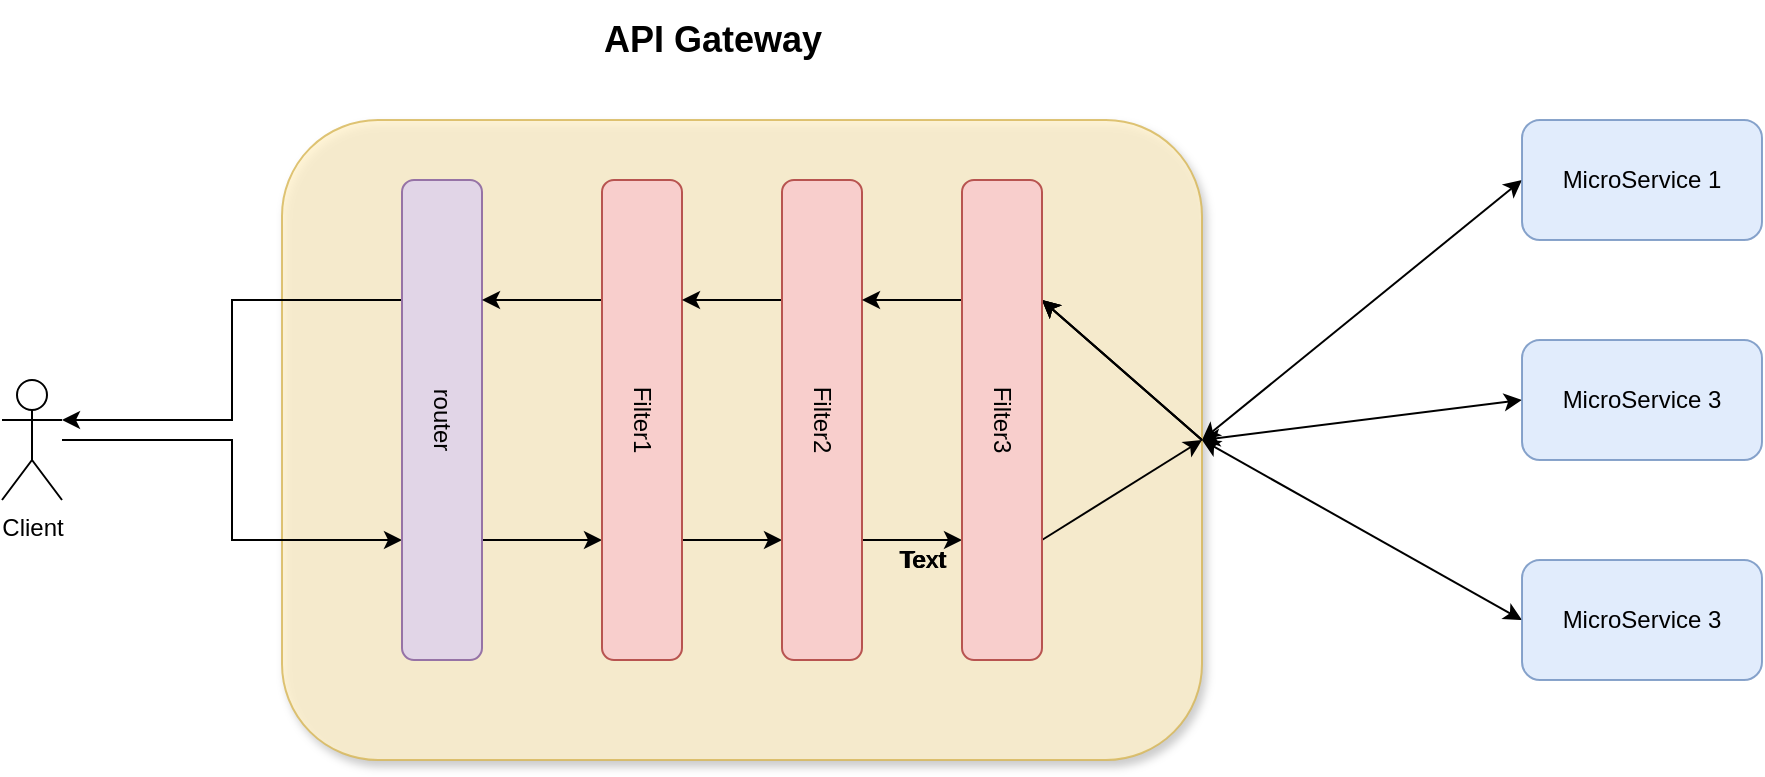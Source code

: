 <mxfile version="20.2.7" type="github">
  <diagram name="Page-1" id="10a91c8b-09ff-31b1-d368-03940ed4cc9e">
    <mxGraphModel dx="1274" dy="816" grid="1" gridSize="10" guides="1" tooltips="1" connect="1" arrows="1" fold="1" page="1" pageScale="1" pageWidth="1100" pageHeight="850" background="none" math="0" shadow="0">
      <root>
        <mxCell id="0" />
        <mxCell id="1" parent="0" />
        <mxCell id="_zNqvQvRkEGEund6vSN4-35" style="edgeStyle=none;rounded=0;orthogonalLoop=1;jettySize=auto;html=1;exitX=1;exitY=0.5;exitDx=0;exitDy=0;entryX=0;entryY=0.5;entryDx=0;entryDy=0;startArrow=classic;startFill=1;" edge="1" parent="1" source="62893188c0fa7362-1" target="_zNqvQvRkEGEund6vSN4-32">
          <mxGeometry relative="1" as="geometry" />
        </mxCell>
        <mxCell id="62893188c0fa7362-1" value="" style="whiteSpace=wrap;html=1;rounded=1;shadow=1;labelBackgroundColor=none;strokeWidth=1;fontFamily=Verdana;fontSize=12;align=center;fillColor=#fff2cc;strokeColor=#d6b656;opacity=80;" parent="1" vertex="1">
          <mxGeometry x="270" y="170" width="460" height="320" as="geometry" />
        </mxCell>
        <mxCell id="_zNqvQvRkEGEund6vSN4-25" style="edgeStyle=none;rounded=0;orthogonalLoop=1;jettySize=auto;html=1;exitX=1;exitY=0.5;exitDx=0;exitDy=0;entryX=0.25;entryY=0;entryDx=0;entryDy=0;" edge="1" parent="1" source="62893188c0fa7362-1" target="_zNqvQvRkEGEund6vSN4-10">
          <mxGeometry relative="1" as="geometry" />
        </mxCell>
        <mxCell id="_zNqvQvRkEGEund6vSN4-30" style="edgeStyle=none;rounded=0;orthogonalLoop=1;jettySize=auto;html=1;exitX=1;exitY=0.5;exitDx=0;exitDy=0;entryX=0.25;entryY=0;entryDx=0;entryDy=0;" edge="1" parent="1" source="62893188c0fa7362-1" target="_zNqvQvRkEGEund6vSN4-10">
          <mxGeometry relative="1" as="geometry" />
        </mxCell>
        <mxCell id="_zNqvQvRkEGEund6vSN4-31" style="edgeStyle=none;rounded=0;orthogonalLoop=1;jettySize=auto;html=1;exitX=1;exitY=0.5;exitDx=0;exitDy=0;entryX=0.25;entryY=0;entryDx=0;entryDy=0;" edge="1" parent="1" source="62893188c0fa7362-1" target="_zNqvQvRkEGEund6vSN4-10">
          <mxGeometry relative="1" as="geometry" />
        </mxCell>
        <mxCell id="_zNqvQvRkEGEund6vSN4-18" style="edgeStyle=orthogonalEdgeStyle;rounded=0;orthogonalLoop=1;jettySize=auto;html=1;entryX=0.75;entryY=1;entryDx=0;entryDy=0;" edge="1" parent="1" source="_zNqvQvRkEGEund6vSN4-1" target="_zNqvQvRkEGEund6vSN4-7">
          <mxGeometry relative="1" as="geometry" />
        </mxCell>
        <mxCell id="_zNqvQvRkEGEund6vSN4-1" value="Client" style="shape=umlActor;verticalLabelPosition=bottom;verticalAlign=top;html=1;outlineConnect=0;" vertex="1" parent="1">
          <mxGeometry x="130" y="300" width="30" height="60" as="geometry" />
        </mxCell>
        <mxCell id="_zNqvQvRkEGEund6vSN4-17" style="edgeStyle=orthogonalEdgeStyle;rounded=0;orthogonalLoop=1;jettySize=auto;html=1;exitX=0.25;exitY=1;exitDx=0;exitDy=0;entryX=1;entryY=0.333;entryDx=0;entryDy=0;entryPerimeter=0;" edge="1" parent="1" source="_zNqvQvRkEGEund6vSN4-7" target="_zNqvQvRkEGEund6vSN4-1">
          <mxGeometry relative="1" as="geometry" />
        </mxCell>
        <mxCell id="_zNqvQvRkEGEund6vSN4-19" style="edgeStyle=orthogonalEdgeStyle;rounded=0;orthogonalLoop=1;jettySize=auto;html=1;exitX=0.75;exitY=0;exitDx=0;exitDy=0;entryX=0.75;entryY=1;entryDx=0;entryDy=0;" edge="1" parent="1" source="_zNqvQvRkEGEund6vSN4-7" target="_zNqvQvRkEGEund6vSN4-8">
          <mxGeometry relative="1" as="geometry" />
        </mxCell>
        <mxCell id="_zNqvQvRkEGEund6vSN4-7" value="router" style="rounded=1;whiteSpace=wrap;html=1;rotation=90;fillColor=#e1d5e7;strokeColor=#9673a6;" vertex="1" parent="1">
          <mxGeometry x="230" y="300" width="240" height="40" as="geometry" />
        </mxCell>
        <mxCell id="_zNqvQvRkEGEund6vSN4-13" style="edgeStyle=orthogonalEdgeStyle;rounded=0;orthogonalLoop=1;jettySize=auto;html=1;exitX=0.25;exitY=1;exitDx=0;exitDy=0;entryX=0.25;entryY=0;entryDx=0;entryDy=0;" edge="1" parent="1" source="_zNqvQvRkEGEund6vSN4-8" target="_zNqvQvRkEGEund6vSN4-7">
          <mxGeometry relative="1" as="geometry" />
        </mxCell>
        <mxCell id="_zNqvQvRkEGEund6vSN4-20" style="edgeStyle=orthogonalEdgeStyle;rounded=0;orthogonalLoop=1;jettySize=auto;html=1;exitX=0.75;exitY=0;exitDx=0;exitDy=0;entryX=0.75;entryY=1;entryDx=0;entryDy=0;" edge="1" parent="1" source="_zNqvQvRkEGEund6vSN4-8" target="_zNqvQvRkEGEund6vSN4-9">
          <mxGeometry relative="1" as="geometry" />
        </mxCell>
        <mxCell id="_zNqvQvRkEGEund6vSN4-8" value="Filter1" style="rounded=1;whiteSpace=wrap;html=1;rotation=90;fillColor=#f8cecc;strokeColor=#b85450;" vertex="1" parent="1">
          <mxGeometry x="330" y="300" width="240" height="40" as="geometry" />
        </mxCell>
        <mxCell id="_zNqvQvRkEGEund6vSN4-12" style="edgeStyle=orthogonalEdgeStyle;rounded=0;orthogonalLoop=1;jettySize=auto;html=1;exitX=0.25;exitY=1;exitDx=0;exitDy=0;entryX=0.25;entryY=0;entryDx=0;entryDy=0;" edge="1" parent="1" source="_zNqvQvRkEGEund6vSN4-9" target="_zNqvQvRkEGEund6vSN4-8">
          <mxGeometry relative="1" as="geometry" />
        </mxCell>
        <mxCell id="_zNqvQvRkEGEund6vSN4-21" style="edgeStyle=orthogonalEdgeStyle;rounded=0;orthogonalLoop=1;jettySize=auto;html=1;exitX=0.75;exitY=0;exitDx=0;exitDy=0;entryX=0.75;entryY=1;entryDx=0;entryDy=0;" edge="1" parent="1" source="_zNqvQvRkEGEund6vSN4-9" target="_zNqvQvRkEGEund6vSN4-10">
          <mxGeometry relative="1" as="geometry" />
        </mxCell>
        <mxCell id="_zNqvQvRkEGEund6vSN4-9" value="Filter2" style="rounded=1;whiteSpace=wrap;html=1;rotation=90;fillColor=#f8cecc;strokeColor=#b85450;" vertex="1" parent="1">
          <mxGeometry x="420" y="300" width="240" height="40" as="geometry" />
        </mxCell>
        <mxCell id="_zNqvQvRkEGEund6vSN4-11" style="edgeStyle=orthogonalEdgeStyle;rounded=0;orthogonalLoop=1;jettySize=auto;html=1;entryX=0.25;entryY=0;entryDx=0;entryDy=0;exitX=0.25;exitY=1;exitDx=0;exitDy=0;" edge="1" parent="1" source="_zNqvQvRkEGEund6vSN4-10" target="_zNqvQvRkEGEund6vSN4-9">
          <mxGeometry relative="1" as="geometry" />
        </mxCell>
        <mxCell id="_zNqvQvRkEGEund6vSN4-24" style="rounded=0;orthogonalLoop=1;jettySize=auto;html=1;exitX=0.75;exitY=0;exitDx=0;exitDy=0;entryX=1;entryY=0.5;entryDx=0;entryDy=0;" edge="1" parent="1" source="_zNqvQvRkEGEund6vSN4-10" target="62893188c0fa7362-1">
          <mxGeometry relative="1" as="geometry" />
        </mxCell>
        <mxCell id="_zNqvQvRkEGEund6vSN4-10" value="Filter3" style="rounded=1;whiteSpace=wrap;html=1;rotation=90;fillColor=#f8cecc;strokeColor=#b85450;" vertex="1" parent="1">
          <mxGeometry x="510" y="300" width="240" height="40" as="geometry" />
        </mxCell>
        <mxCell id="_zNqvQvRkEGEund6vSN4-26" style="edgeStyle=none;rounded=0;orthogonalLoop=1;jettySize=auto;html=1;exitX=1;exitY=0.5;exitDx=0;exitDy=0;" edge="1" parent="1" source="62893188c0fa7362-1" target="62893188c0fa7362-1">
          <mxGeometry relative="1" as="geometry" />
        </mxCell>
        <mxCell id="_zNqvQvRkEGEund6vSN4-27" style="edgeStyle=none;rounded=0;orthogonalLoop=1;jettySize=auto;html=1;exitX=1;exitY=0.5;exitDx=0;exitDy=0;" edge="1" parent="1" source="62893188c0fa7362-1" target="62893188c0fa7362-1">
          <mxGeometry relative="1" as="geometry" />
        </mxCell>
        <mxCell id="_zNqvQvRkEGEund6vSN4-28" style="edgeStyle=none;rounded=0;orthogonalLoop=1;jettySize=auto;html=1;exitX=1;exitY=0.5;exitDx=0;exitDy=0;" edge="1" parent="1" source="62893188c0fa7362-1" target="62893188c0fa7362-1">
          <mxGeometry relative="1" as="geometry" />
        </mxCell>
        <mxCell id="_zNqvQvRkEGEund6vSN4-29" style="edgeStyle=none;rounded=0;orthogonalLoop=1;jettySize=auto;html=1;exitX=1;exitY=0.5;exitDx=0;exitDy=0;" edge="1" parent="1" source="62893188c0fa7362-1" target="62893188c0fa7362-1">
          <mxGeometry relative="1" as="geometry" />
        </mxCell>
        <mxCell id="_zNqvQvRkEGEund6vSN4-32" value="MicroService 1" style="rounded=1;whiteSpace=wrap;html=1;opacity=80;fillColor=#dae8fc;strokeColor=#6c8ebf;" vertex="1" parent="1">
          <mxGeometry x="890" y="170" width="120" height="60" as="geometry" />
        </mxCell>
        <mxCell id="_zNqvQvRkEGEund6vSN4-36" style="edgeStyle=none;rounded=0;orthogonalLoop=1;jettySize=auto;html=1;exitX=0;exitY=0.5;exitDx=0;exitDy=0;startArrow=classic;startFill=1;" edge="1" parent="1" source="_zNqvQvRkEGEund6vSN4-33">
          <mxGeometry relative="1" as="geometry">
            <mxPoint x="730" y="330" as="targetPoint" />
          </mxGeometry>
        </mxCell>
        <mxCell id="_zNqvQvRkEGEund6vSN4-33" value="MicroService 3" style="rounded=1;whiteSpace=wrap;html=1;opacity=80;fillColor=#dae8fc;strokeColor=#6c8ebf;" vertex="1" parent="1">
          <mxGeometry x="890" y="280" width="120" height="60" as="geometry" />
        </mxCell>
        <mxCell id="_zNqvQvRkEGEund6vSN4-37" style="edgeStyle=none;rounded=0;orthogonalLoop=1;jettySize=auto;html=1;exitX=0;exitY=0.5;exitDx=0;exitDy=0;startArrow=classic;startFill=1;" edge="1" parent="1" source="_zNqvQvRkEGEund6vSN4-34">
          <mxGeometry relative="1" as="geometry">
            <mxPoint x="730" y="330" as="targetPoint" />
          </mxGeometry>
        </mxCell>
        <mxCell id="_zNqvQvRkEGEund6vSN4-34" value="MicroService 3" style="rounded=1;whiteSpace=wrap;html=1;opacity=80;fillColor=#dae8fc;strokeColor=#6c8ebf;" vertex="1" parent="1">
          <mxGeometry x="890" y="390" width="120" height="60" as="geometry" />
        </mxCell>
        <mxCell id="_zNqvQvRkEGEund6vSN4-38" value="Text" style="text;html=1;resizable=0;autosize=1;align=center;verticalAlign=middle;points=[];fillColor=none;strokeColor=none;rounded=0;opacity=80;" vertex="1" parent="1">
          <mxGeometry x="570" y="380" width="40" height="20" as="geometry" />
        </mxCell>
        <mxCell id="_zNqvQvRkEGEund6vSN4-39" value="Text" style="text;html=1;resizable=0;autosize=1;align=center;verticalAlign=middle;points=[];fillColor=none;strokeColor=none;rounded=0;opacity=80;" vertex="1" parent="1">
          <mxGeometry x="570" y="380" width="40" height="20" as="geometry" />
        </mxCell>
        <mxCell id="_zNqvQvRkEGEund6vSN4-40" value="&lt;b&gt;Text&lt;/b&gt;" style="text;html=1;resizable=0;autosize=1;align=center;verticalAlign=middle;points=[];fillColor=none;strokeColor=none;rounded=0;opacity=80;" vertex="1" parent="1">
          <mxGeometry x="565" y="375" width="50" height="30" as="geometry" />
        </mxCell>
        <mxCell id="_zNqvQvRkEGEund6vSN4-42" value="API Gateway" style="text;html=1;align=center;verticalAlign=middle;resizable=0;points=[];autosize=1;strokeColor=none;fillColor=none;fontStyle=1;fontSize=18;" vertex="1" parent="1">
          <mxGeometry x="420" y="110" width="130" height="40" as="geometry" />
        </mxCell>
      </root>
    </mxGraphModel>
  </diagram>
</mxfile>
